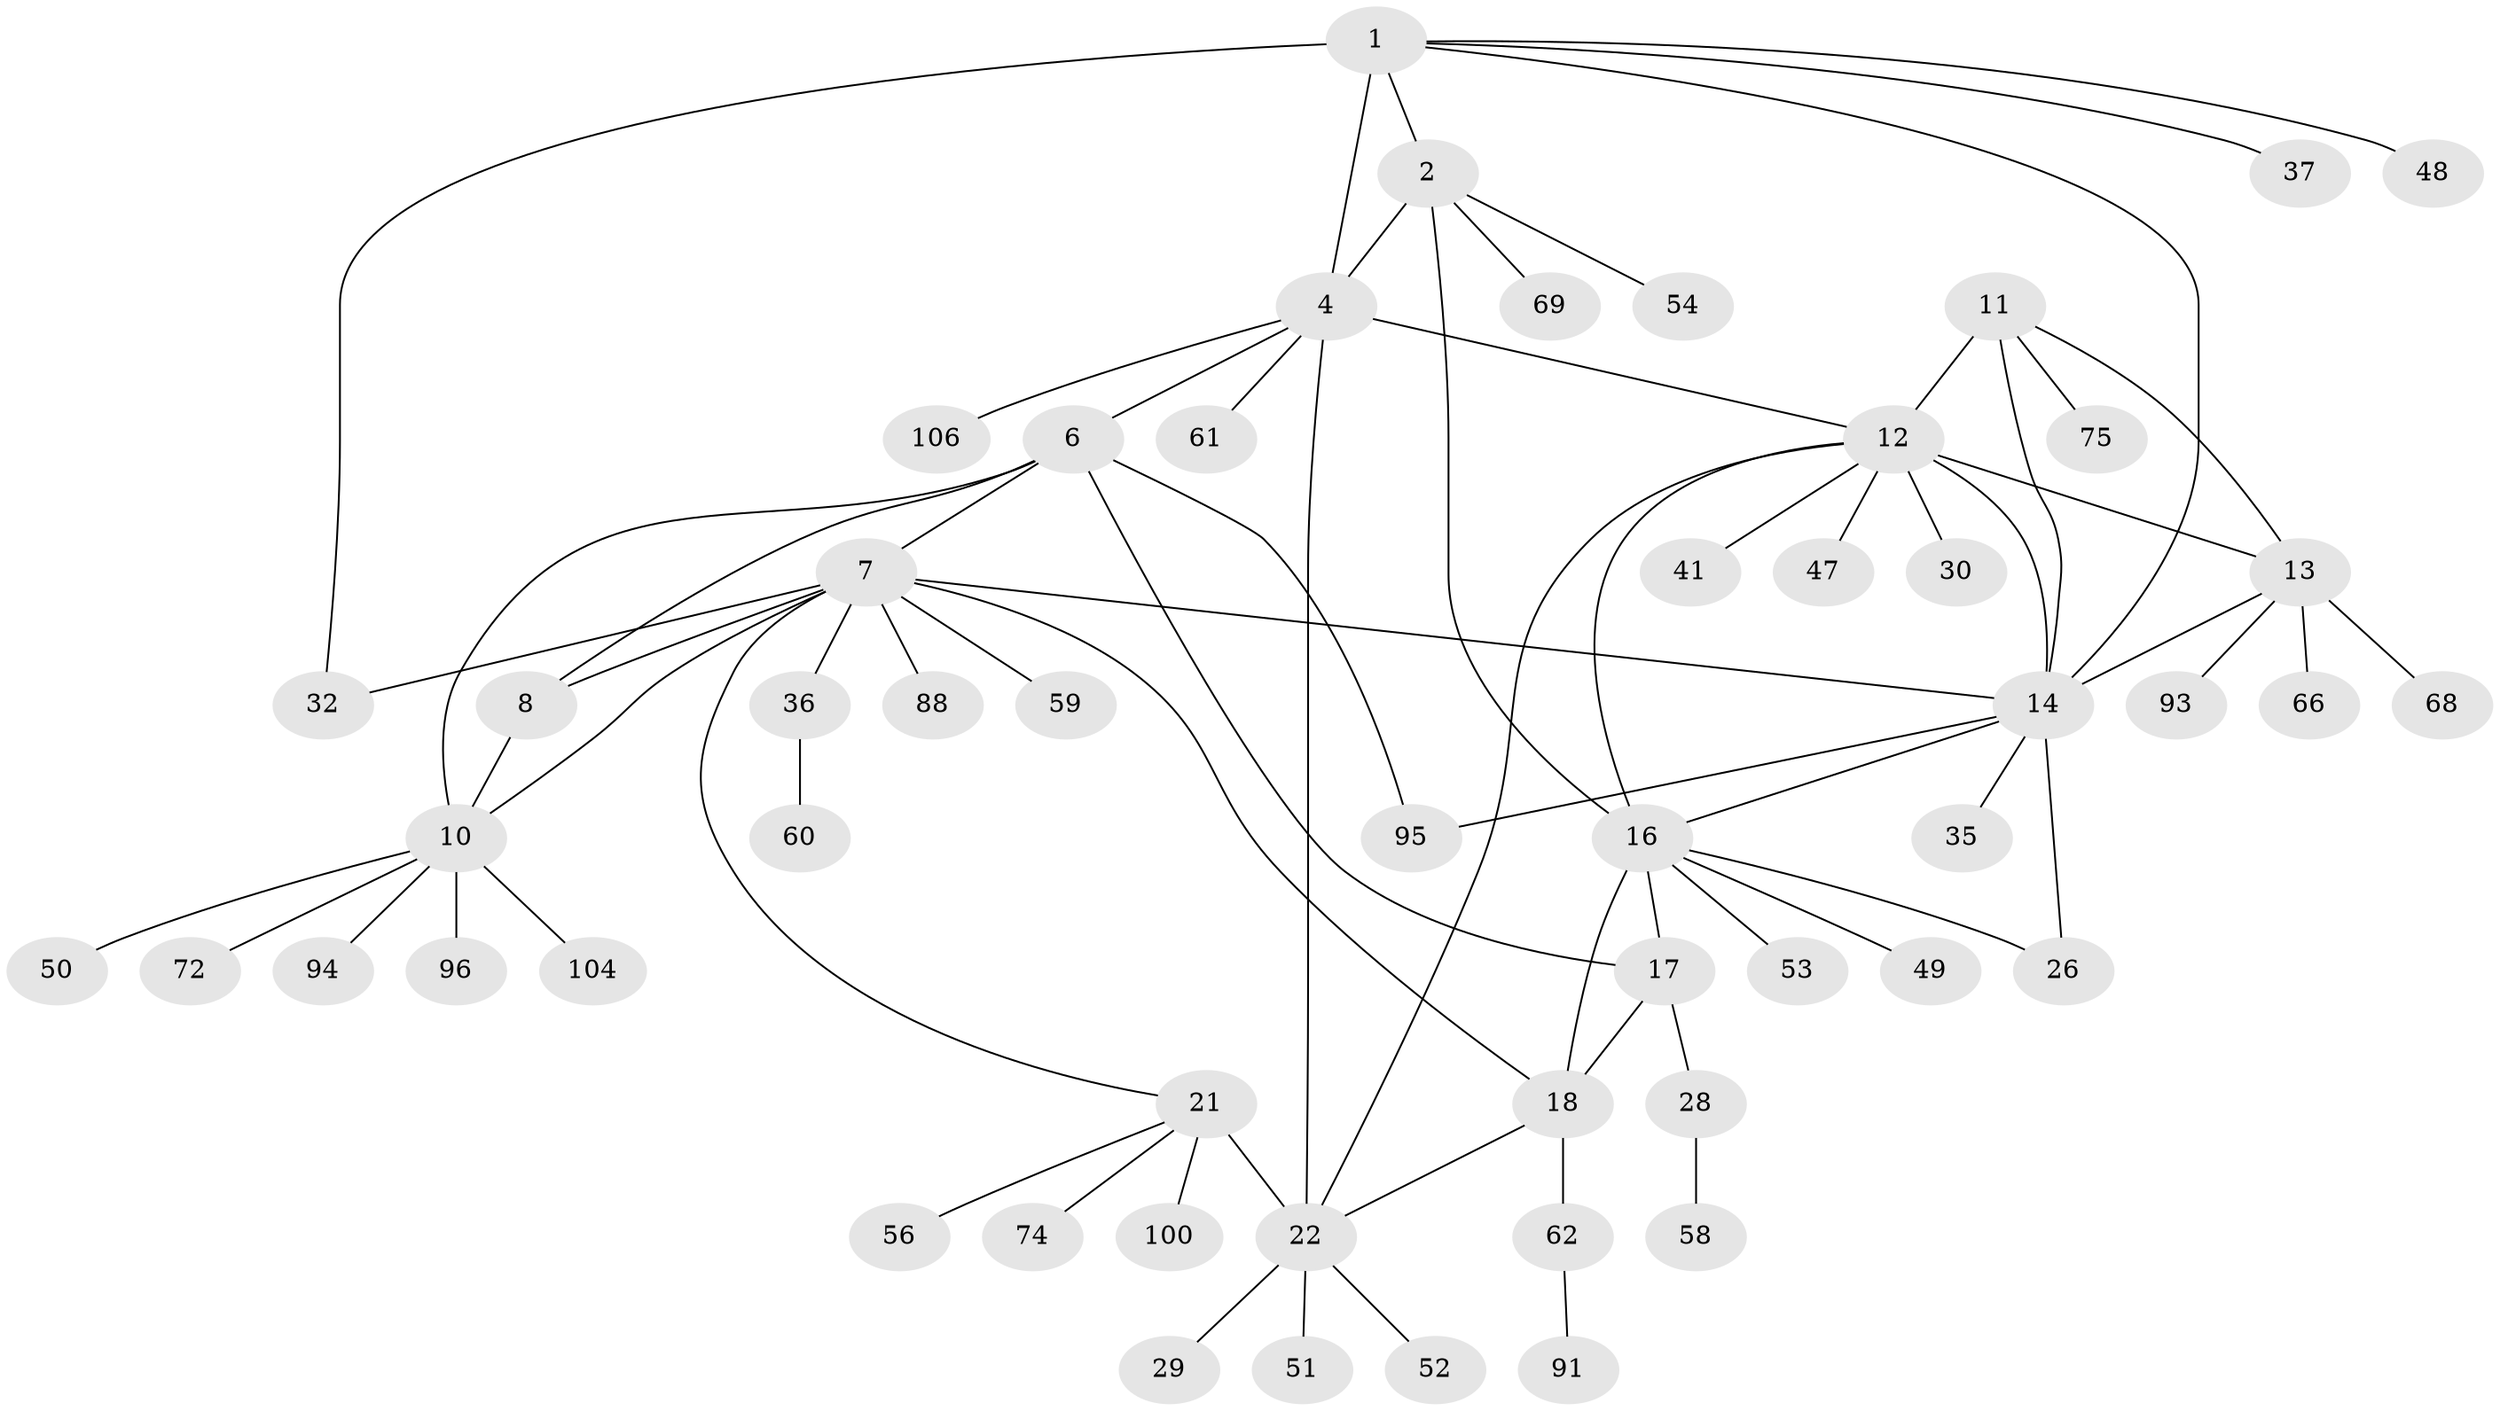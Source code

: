 // original degree distribution, {9: 0.045871559633027525, 7: 0.03669724770642202, 4: 0.03669724770642202, 8: 0.045871559633027525, 10: 0.027522935779816515, 5: 0.03669724770642202, 11: 0.009174311926605505, 6: 0.009174311926605505, 2: 0.1834862385321101, 3: 0.03669724770642202, 1: 0.5321100917431193}
// Generated by graph-tools (version 1.1) at 2025/19/03/04/25 18:19:48]
// undirected, 54 vertices, 73 edges
graph export_dot {
graph [start="1"]
  node [color=gray90,style=filled];
  1 [super="+39+3"];
  2;
  4 [super="+5+27"];
  6;
  7 [super="+55+9+57+34"];
  8;
  10;
  11;
  12 [super="+15+103+64+71"];
  13;
  14;
  16 [super="+20+105+43+38"];
  17 [super="+78+108+85"];
  18 [super="+63+19+73+81+83"];
  21 [super="+23"];
  22 [super="+25+70+31+90+24"];
  26;
  28;
  29;
  30;
  32 [super="+42"];
  35;
  36 [super="+109+101"];
  37;
  41 [super="+79"];
  47;
  48;
  49 [super="+65+76"];
  50;
  51;
  52;
  53;
  54;
  56 [super="+77"];
  58;
  59 [super="+67"];
  60;
  61;
  62;
  66;
  68 [super="+99"];
  69;
  72;
  74 [super="+86"];
  75;
  88;
  91;
  93;
  94;
  95;
  96;
  100;
  104;
  106;
  1 -- 2 [weight=2];
  1 -- 4 [weight=4];
  1 -- 14;
  1 -- 37;
  1 -- 48;
  1 -- 32;
  2 -- 4 [weight=2];
  2 -- 54;
  2 -- 69;
  2 -- 16;
  4 -- 6 [weight=2];
  4 -- 106;
  4 -- 22 [weight=2];
  4 -- 61;
  4 -- 12;
  6 -- 7 [weight=2];
  6 -- 8;
  6 -- 10;
  6 -- 95;
  6 -- 17;
  7 -- 8 [weight=2];
  7 -- 10 [weight=2];
  7 -- 14 [weight=2];
  7 -- 32;
  7 -- 36;
  7 -- 59;
  7 -- 18;
  7 -- 88;
  7 -- 21;
  8 -- 10;
  10 -- 50;
  10 -- 72;
  10 -- 94;
  10 -- 96;
  10 -- 104;
  11 -- 12 [weight=2];
  11 -- 13;
  11 -- 14;
  11 -- 75;
  12 -- 13 [weight=2];
  12 -- 14 [weight=2];
  12 -- 41;
  12 -- 47;
  12 -- 16;
  12 -- 22;
  12 -- 30;
  13 -- 14;
  13 -- 66;
  13 -- 68;
  13 -- 93;
  14 -- 16;
  14 -- 26;
  14 -- 35;
  14 -- 95;
  16 -- 17 [weight=2];
  16 -- 18 [weight=4];
  16 -- 26;
  16 -- 53;
  16 -- 49;
  17 -- 18 [weight=2];
  17 -- 28;
  18 -- 62;
  18 -- 22;
  21 -- 22 [weight=6];
  21 -- 56;
  21 -- 100;
  21 -- 74;
  22 -- 29;
  22 -- 51;
  22 -- 52;
  28 -- 58;
  36 -- 60;
  62 -- 91;
}
